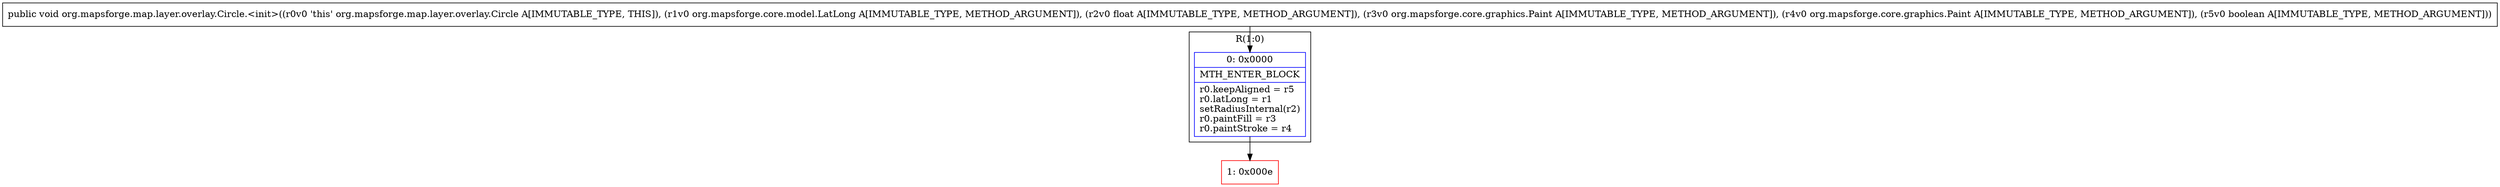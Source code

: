 digraph "CFG fororg.mapsforge.map.layer.overlay.Circle.\<init\>(Lorg\/mapsforge\/core\/model\/LatLong;FLorg\/mapsforge\/core\/graphics\/Paint;Lorg\/mapsforge\/core\/graphics\/Paint;Z)V" {
subgraph cluster_Region_551642766 {
label = "R(1:0)";
node [shape=record,color=blue];
Node_0 [shape=record,label="{0\:\ 0x0000|MTH_ENTER_BLOCK\l|r0.keepAligned = r5\lr0.latLong = r1\lsetRadiusInternal(r2)\lr0.paintFill = r3\lr0.paintStroke = r4\l}"];
}
Node_1 [shape=record,color=red,label="{1\:\ 0x000e}"];
MethodNode[shape=record,label="{public void org.mapsforge.map.layer.overlay.Circle.\<init\>((r0v0 'this' org.mapsforge.map.layer.overlay.Circle A[IMMUTABLE_TYPE, THIS]), (r1v0 org.mapsforge.core.model.LatLong A[IMMUTABLE_TYPE, METHOD_ARGUMENT]), (r2v0 float A[IMMUTABLE_TYPE, METHOD_ARGUMENT]), (r3v0 org.mapsforge.core.graphics.Paint A[IMMUTABLE_TYPE, METHOD_ARGUMENT]), (r4v0 org.mapsforge.core.graphics.Paint A[IMMUTABLE_TYPE, METHOD_ARGUMENT]), (r5v0 boolean A[IMMUTABLE_TYPE, METHOD_ARGUMENT])) }"];
MethodNode -> Node_0;
Node_0 -> Node_1;
}

